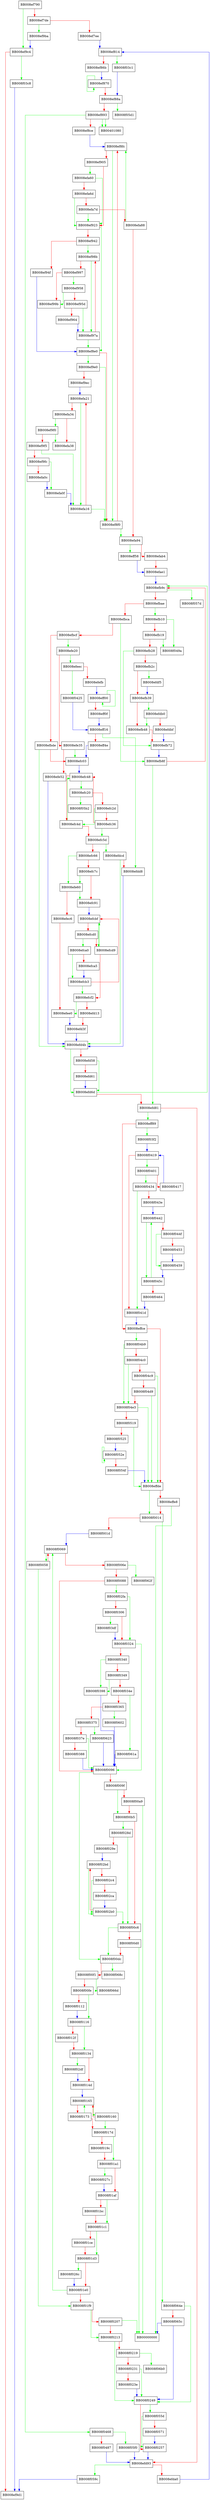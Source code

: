 digraph _dl_close_worker {
  node [shape="box"];
  graph [splines=ortho];
  BB008ef790 -> BB008ef9c4 [color="green"];
  BB008ef790 -> BB008ef7de [color="red"];
  BB008ef7de -> BB008ef9ba [color="green"];
  BB008ef7de -> BB008ef7ee [color="red"];
  BB008ef7ee -> BB008ef814 [color="blue"];
  BB008ef814 -> BB008f03c1 [color="green"];
  BB008ef814 -> BB008ef86b [color="red"];
  BB008ef86b -> BB008ef870 [color="blue"];
  BB008ef870 -> BB008ef870 [color="green"];
  BB008ef870 -> BB008ef88a [color="red"];
  BB008ef88a -> BB008f05d1 [color="green"];
  BB008ef88a -> BB008ef893 [color="red"];
  BB008ef893 -> BB00401080 [color="green"];
  BB008ef893 -> BB00401080 [color="green"];
  BB008ef893 -> BB008f0468 [color="green"];
  BB008ef893 -> BB008ef8ce [color="red"];
  BB008ef8ce -> BB008ef8fc [color="blue"];
  BB008ef8e0 -> BB008ef9e0 [color="green"];
  BB008ef8e0 -> BB008ef8f0 [color="red"];
  BB008ef8f0 -> BB008efa94 [color="green"];
  BB008ef8f0 -> BB008ef8fc [color="red"];
  BB008ef8fc -> BB008ef8f0 [color="green"];
  BB008ef8fc -> BB008ef905 [color="red"];
  BB008ef905 -> BB008efa60 [color="green"];
  BB008ef905 -> BB008ef923 [color="red"];
  BB008ef923 -> BB008ef8e0 [color="green"];
  BB008ef923 -> BB008ef942 [color="red"];
  BB008ef942 -> BB008ef98b [color="green"];
  BB008ef942 -> BB008ef94f [color="red"];
  BB008ef94f -> BB008ef8e0 [color="blue"];
  BB008ef958 -> BB008ef99b [color="green"];
  BB008ef958 -> BB008ef95d [color="red"];
  BB008ef95d -> BB008ef97a [color="green"];
  BB008ef95d -> BB008ef964 [color="red"];
  BB008ef964 -> BB008ef97a [color="blue"];
  BB008ef97a -> BB008ef8e0 [color="green"];
  BB008ef97a -> BB008ef98b [color="red"];
  BB008ef98b -> BB008ef97a [color="green"];
  BB008ef98b -> BB008ef997 [color="red"];
  BB008ef997 -> BB008ef958 [color="green"];
  BB008ef997 -> BB008ef99b [color="red"];
  BB008ef9ba -> BB008ef9c4 [color="blue"];
  BB008ef9c4 -> BB008f03c8 [color="green"];
  BB008ef9c4 -> BB008ef9d1 [color="red"];
  BB008ef9e0 -> BB008ef8f0 [color="green"];
  BB008ef9e0 -> BB008ef9ec [color="red"];
  BB008ef9ec -> BB008efa21 [color="blue"];
  BB008ef9f0 -> BB008efa38 [color="green"];
  BB008ef9f0 -> BB008ef9f5 [color="red"];
  BB008ef9f5 -> BB008efa16 [color="green"];
  BB008ef9f5 -> BB008ef9fc [color="red"];
  BB008ef9fc -> BB008efa0f [color="green"];
  BB008ef9fc -> BB008efa0c [color="red"];
  BB008efa0c -> BB008efa0f [color="blue"];
  BB008efa0f -> BB008efa16 [color="blue"];
  BB008efa16 -> BB008ef8f0 [color="green"];
  BB008efa16 -> BB008efa21 [color="red"];
  BB008efa21 -> BB008efa16 [color="green"];
  BB008efa21 -> BB008efa34 [color="red"];
  BB008efa34 -> BB008ef9f0 [color="green"];
  BB008efa34 -> BB008efa38 [color="red"];
  BB008efa60 -> BB008ef923 [color="green"];
  BB008efa60 -> BB008efa6d [color="red"];
  BB008efa6d -> BB008ef923 [color="green"];
  BB008efa6d -> BB008efa7d [color="red"];
  BB008efa7d -> BB008ef923 [color="green"];
  BB008efa7d -> BB008efa88 [color="red"];
  BB008efa88 -> BB008ef8fc [color="green"];
  BB008efa88 -> BB008efa94 [color="red"];
  BB008efa94 -> BB008eff58 [color="green"];
  BB008efa94 -> BB008efab4 [color="red"];
  BB008efab4 -> BB008efae1 [color="red"];
  BB008efae1 -> BB008efb9c [color="blue"];
  BB008efb10 -> BB008f049a [color="green"];
  BB008efb10 -> BB008efb19 [color="red"];
  BB008efb19 -> BB008f049a [color="green"];
  BB008efb19 -> BB008efb28 [color="red"];
  BB008efb28 -> BB008efb72 [color="green"];
  BB008efb28 -> BB008efb2c [color="red"];
  BB008efb2c -> BB008efdf5 [color="green"];
  BB008efb2c -> BB008efb39 [color="red"];
  BB008efb39 -> BB008efdb0 [color="green"];
  BB008efb39 -> BB008efb48 [color="red"];
  BB008efb48 -> BB008efb72 [color="red"];
  BB008efb72 -> BB008efb8f [color="blue"];
  BB008efb8f -> BB008efd81 [color="green"];
  BB008efb8f -> BB008efb9c [color="red"];
  BB008efb9c -> BB008f057d [color="green"];
  BB008efb9c -> BB008efbae [color="red"];
  BB008efbae -> BB008efb10 [color="green"];
  BB008efbae -> BB008efbca [color="red"];
  BB008efbca -> BB008efb8f [color="green"];
  BB008efbca -> BB008efbcf [color="red"];
  BB008efbcf -> BB008efe20 [color="green"];
  BB008efbcf -> BB008efbde [color="red"];
  BB008efbde -> BB008efd4b [color="green"];
  BB008efbde -> BB008efc03 [color="red"];
  BB008efc03 -> BB008efc48 [color="blue"];
  BB008efc20 -> BB008f05b2 [color="green"];
  BB008efc20 -> BB008efc2d [color="red"];
  BB008efc2d -> BB008efc4d [color="green"];
  BB008efc2d -> BB008efc36 [color="red"];
  BB008efc36 -> BB008efc5d [color="green"];
  BB008efc36 -> BB008efc48 [color="red"];
  BB008efc48 -> BB008efc20 [color="green"];
  BB008efc48 -> BB008efc4d [color="red"];
  BB008efc4d -> BB008efc48 [color="green"];
  BB008efc4d -> BB008efc5d [color="red"];
  BB008efc5d -> BB008efdcd [color="green"];
  BB008efc5d -> BB008efc66 [color="red"];
  BB008efc66 -> BB008efe60 [color="green"];
  BB008efc66 -> BB008efc7c [color="red"];
  BB008efc7c -> BB008efe60 [color="green"];
  BB008efc7c -> BB008efc91 [color="red"];
  BB008efc91 -> BB008efcbf [color="blue"];
  BB008efca0 -> BB008efcb3 [color="green"];
  BB008efca0 -> BB008efca5 [color="red"];
  BB008efca5 -> BB008efcb3 [color="blue"];
  BB008efcb3 -> BB008efcf2 [color="green"];
  BB008efcb3 -> BB008efcbf [color="red"];
  BB008efcbf -> BB008efcd9 [color="green"];
  BB008efcbf -> BB008efcd0 [color="red"];
  BB008efcd0 -> BB008efca0 [color="green"];
  BB008efcd0 -> BB008efcd9 [color="red"];
  BB008efcd9 -> BB008efcbf [color="green"];
  BB008efcd9 -> BB008efcf2 [color="red"];
  BB008efcf2 -> BB008efee0 [color="green"];
  BB008efcf2 -> BB008efd13 [color="red"];
  BB008efd13 -> BB008efd3f [color="red"];
  BB008efd3f -> BB008efd4b [color="blue"];
  BB008efd4b -> BB008efd6d [color="green"];
  BB008efd4b -> BB008efd58 [color="red"];
  BB008efd58 -> BB008efd6d [color="green"];
  BB008efd58 -> BB008efd61 [color="red"];
  BB008efd61 -> BB008efd6d [color="blue"];
  BB008efd6d -> BB008efb9c [color="green"];
  BB008efd6d -> BB008efd81 [color="red"];
  BB008efd81 -> BB008eff89 [color="green"];
  BB008efd81 -> BB008efd93 [color="red"];
  BB008efd93 -> BB008f059c [color="green"];
  BB008efd93 -> BB008efda0 [color="red"];
  BB008efda0 -> BB008ef814 [color="blue"];
  BB008efdb0 -> BB008efb48 [color="green"];
  BB008efdb0 -> BB008efdbf [color="red"];
  BB008efdbf -> BB008efb72 [color="blue"];
  BB008efdcd -> BB008efd4b [color="green"];
  BB008efdcd -> BB008efdd8 [color="red"];
  BB008efdd8 -> BB008efd4b [color="blue"];
  BB008efdf5 -> BB008efb39 [color="blue"];
  BB008efe20 -> BB008efeec [color="green"];
  BB008efe20 -> BB008efe35 [color="red"];
  BB008efe35 -> BB008efc03 [color="green"];
  BB008efe35 -> BB008efe52 [color="red"];
  BB008efe52 -> BB008efd4b [color="blue"];
  BB008efe60 -> BB008efc91 [color="green"];
  BB008efe60 -> BB008efec6 [color="red"];
  BB008efec6 -> BB008efee0 [color="red"];
  BB008efee0 -> BB008efd3f [color="blue"];
  BB008efeec -> BB008f0425 [color="green"];
  BB008efeec -> BB008efefb [color="red"];
  BB008efefb -> BB008eff00 [color="blue"];
  BB008eff00 -> BB008eff00 [color="green"];
  BB008eff00 -> BB008eff0f [color="red"];
  BB008eff0f -> BB008eff16 [color="blue"];
  BB008eff16 -> BB008efdd8 [color="green"];
  BB008eff16 -> BB008eff4e [color="red"];
  BB008eff4e -> BB008efc03 [color="blue"];
  BB008eff58 -> BB008efae1 [color="blue"];
  BB008eff89 -> BB008f03f2 [color="green"];
  BB008eff89 -> BB008effce [color="red"];
  BB008effce -> BB008f04b9 [color="green"];
  BB008effce -> BB008effde [color="red"];
  BB008effde -> BB008f0014 [color="green"];
  BB008effde -> BB008effe8 [color="red"];
  BB008effe8 -> BB00000000 [color="green"];
  BB008effe8 -> BB008f0014 [color="red"];
  BB008f0014 -> BB008f064e [color="green"];
  BB008f0014 -> BB008f001d [color="red"];
  BB008f001d -> BB008f0069 [color="blue"];
  BB008f0058 -> BB008f01f9 [color="green"];
  BB008f0058 -> BB008f0069 [color="red"];
  BB008f0069 -> BB008f0058 [color="green"];
  BB008f0069 -> BB008f006e [color="red"];
  BB008f006e -> BB008f062f [color="green"];
  BB008f006e -> BB008f0088 [color="red"];
  BB008f0088 -> BB008f02fa [color="green"];
  BB008f0088 -> BB008f0096 [color="red"];
  BB008f0096 -> BB008f00dc [color="green"];
  BB008f0096 -> BB008f009f [color="red"];
  BB008f009f -> BB008f00b5 [color="green"];
  BB008f009f -> BB008f00a9 [color="red"];
  BB008f00a9 -> BB00000000 [color="green"];
  BB008f00a9 -> BB008f00b5 [color="red"];
  BB008f00b5 -> BB008f028d [color="green"];
  BB008f00b5 -> BB008f00c6 [color="red"];
  BB008f00c6 -> BB008f00dc [color="green"];
  BB008f00c6 -> BB008f00d0 [color="red"];
  BB008f00d0 -> BB00000000 [color="green"];
  BB008f00d0 -> BB008f00dc [color="red"];
  BB008f00dc -> BB008f068c [color="green"];
  BB008f00dc -> BB008f00f1 [color="red"];
  BB008f00f1 -> BB008f066d [color="green"];
  BB008f00f1 -> BB008f00fe [color="red"];
  BB008f00fe -> BB008f0116 [color="green"];
  BB008f00fe -> BB008f0112 [color="red"];
  BB008f0112 -> BB008f0116 [color="blue"];
  BB008f0116 -> BB008f0134 [color="green"];
  BB008f0116 -> BB008f012f [color="red"];
  BB008f012f -> BB008f0134 [color="red"];
  BB008f0134 -> BB008f02df [color="green"];
  BB008f0134 -> BB008f014d [color="red"];
  BB008f014d -> BB008f0165 [color="blue"];
  BB008f0160 -> BB008f017d [color="green"];
  BB008f0160 -> BB008f0165 [color="red"];
  BB008f0165 -> BB008f0160 [color="green"];
  BB008f0165 -> BB008f0173 [color="red"];
  BB008f0173 -> BB008f0165 [color="green"];
  BB008f0173 -> BB008f017d [color="red"];
  BB008f017d -> BB008f01a1 [color="green"];
  BB008f017d -> BB008f019c [color="red"];
  BB008f019c -> BB008f01a1 [color="red"];
  BB008f01a1 -> BB008f027c [color="green"];
  BB008f01a1 -> BB008f01af [color="red"];
  BB008f01af -> BB008f01c1 [color="green"];
  BB008f01af -> BB008f01bc [color="red"];
  BB008f01bc -> BB008f01c1 [color="red"];
  BB008f01c1 -> BB008f01d3 [color="green"];
  BB008f01c1 -> BB008f01ce [color="red"];
  BB008f01ce -> BB008f01d3 [color="red"];
  BB008f01d3 -> BB008f026c [color="green"];
  BB008f01d3 -> BB008f01e0 [color="red"];
  BB008f01e0 -> BB008f0069 [color="green"];
  BB008f01e0 -> BB008f01f9 [color="red"];
  BB008f01f9 -> BB008f0213 [color="green"];
  BB008f01f9 -> BB008f0207 [color="red"];
  BB008f0207 -> BB00000000 [color="green"];
  BB008f0207 -> BB008f0213 [color="red"];
  BB008f0213 -> BB008f0249 [color="green"];
  BB008f0213 -> BB008f0219 [color="red"];
  BB008f0219 -> BB008f06b0 [color="green"];
  BB008f0219 -> BB008f0231 [color="red"];
  BB008f0231 -> BB008f0249 [color="green"];
  BB008f0231 -> BB008f023e [color="red"];
  BB008f023e -> BB008f0249 [color="blue"];
  BB008f0249 -> BB008f055d [color="green"];
  BB008f0249 -> BB008f0257 [color="red"];
  BB008f0257 -> BB008efd93 [color="blue"];
  BB008f026c -> BB008f01e0 [color="blue"];
  BB008f027c -> BB008f01af [color="blue"];
  BB008f028d -> BB008f00c6 [color="green"];
  BB008f028d -> BB008f029e [color="red"];
  BB008f029e -> BB008f02bd [color="blue"];
  BB008f02b0 -> BB008f00c6 [color="green"];
  BB008f02b0 -> BB008f02bd [color="red"];
  BB008f02bd -> BB008f02b0 [color="green"];
  BB008f02bd -> BB008f02c4 [color="red"];
  BB008f02c4 -> BB008f02b0 [color="green"];
  BB008f02c4 -> BB008f02ca [color="red"];
  BB008f02ca -> BB008f02b0 [color="blue"];
  BB008f02df -> BB008f014d [color="blue"];
  BB008f02fa -> BB008f0324 [color="green"];
  BB008f02fa -> BB008f0306 [color="red"];
  BB008f0306 -> BB008f03df [color="green"];
  BB008f0306 -> BB008f0324 [color="red"];
  BB008f0324 -> BB008f0096 [color="green"];
  BB008f0324 -> BB008f0340 [color="red"];
  BB008f0340 -> BB008f0398 [color="green"];
  BB008f0340 -> BB008f0349 [color="red"];
  BB008f0349 -> BB008f0398 [color="green"];
  BB008f0349 -> BB008f034e [color="red"];
  BB008f034e -> BB008f061a [color="green"];
  BB008f034e -> BB008f0365 [color="red"];
  BB008f0365 -> BB008f0602 [color="green"];
  BB008f0365 -> BB008f0375 [color="red"];
  BB008f0375 -> BB008f0623 [color="green"];
  BB008f0375 -> BB008f037e [color="red"];
  BB008f037e -> BB008f0096 [color="green"];
  BB008f037e -> BB008f0388 [color="red"];
  BB008f0388 -> BB008f0096 [color="blue"];
  BB008f0398 -> BB008f0096 [color="blue"];
  BB008f03c1 -> BB008ef88a [color="blue"];
  BB008f03c8 -> BB008ef9d1 [color="blue"];
  BB008f03df -> BB008f0324 [color="blue"];
  BB008f03f2 -> BB008f0419 [color="blue"];
  BB008f0401 -> BB008f0434 [color="green"];
  BB008f0401 -> BB008f0417 [color="red"];
  BB008f0417 -> BB008f0419 [color="blue"];
  BB008f0419 -> BB008f0401 [color="green"];
  BB008f0419 -> BB008f041d [color="red"];
  BB008f041d -> BB008effce [color="blue"];
  BB008f0425 -> BB008eff16 [color="blue"];
  BB008f0434 -> BB008f041d [color="green"];
  BB008f0434 -> BB008f043e [color="red"];
  BB008f043e -> BB008f0442 [color="blue"];
  BB008f0442 -> BB008f045c [color="green"];
  BB008f0442 -> BB008f044f [color="red"];
  BB008f044f -> BB008f0459 [color="green"];
  BB008f044f -> BB008f0453 [color="red"];
  BB008f0453 -> BB008f0459 [color="blue"];
  BB008f0459 -> BB008f045c [color="blue"];
  BB008f045c -> BB008f0442 [color="green"];
  BB008f045c -> BB008f0464 [color="red"];
  BB008f0464 -> BB008f041d [color="blue"];
  BB008f0468 -> BB008f05f0 [color="green"];
  BB008f0468 -> BB008f0487 [color="red"];
  BB008f0487 -> BB008efd93 [color="blue"];
  BB008f04b9 -> BB008f04e3 [color="green"];
  BB008f04b9 -> BB008f04c0 [color="red"];
  BB008f04c0 -> BB008f04e3 [color="green"];
  BB008f04c0 -> BB008f04c9 [color="red"];
  BB008f04c9 -> BB008effde [color="green"];
  BB008f04c9 -> BB008f04d9 [color="red"];
  BB008f04d9 -> BB008effde [color="green"];
  BB008f04d9 -> BB008f04e3 [color="red"];
  BB008f04e3 -> BB008effde [color="green"];
  BB008f04e3 -> BB008f0519 [color="red"];
  BB008f0519 -> BB008effde [color="green"];
  BB008f0519 -> BB008f0525 [color="red"];
  BB008f0525 -> BB008f052e [color="blue"];
  BB008f052e -> BB008f052e [color="green"];
  BB008f052e -> BB008f054f [color="red"];
  BB008f054f -> BB008effde [color="blue"];
  BB008f055d -> BB008f0257 [color="green"];
  BB008f055d -> BB008f0571 [color="red"];
  BB008f0571 -> BB008f0257 [color="blue"];
  BB008f059c -> BB008ef9d1 [color="blue"];
  BB008f05f0 -> BB008efd93 [color="blue"];
  BB008f0602 -> BB008f0096 [color="blue"];
  BB008f061a -> BB008f0096 [color="blue"];
  BB008f0623 -> BB008f0096 [color="blue"];
  BB008f064e -> BB008f0249 [color="green"];
  BB008f064e -> BB008f065c [color="red"];
  BB008f065c -> BB00000000 [color="blue"];
  BB008f065c -> BB008f0249 [color="blue"];
}